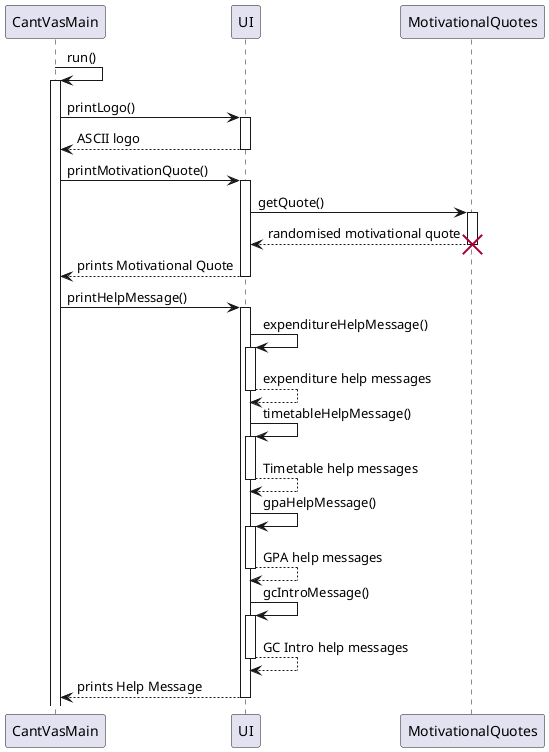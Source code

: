 @startuml
'https://plantuml.com/sequence-diagram

autoactivate on
participant "CantVasMain" as CantVasMain
participant "UI" as UI
participant "MotivationalQuotes" as MotivationalQuotes



CantVasMain -> CantVasMain: run()


CantVasMain -> UI: printLogo()
return ASCII logo


CantVasMain -> UI: printMotivationQuote()


UI -> MotivationalQuotes: getQuote()

UI <-- MotivationalQuotes: randomised motivational quote
destroy MotivationalQuotes



CantVasMain <-- UI: prints Motivational Quote

CantVasMain -> UI: printHelpMessage()

UI -> UI:expenditureHelpMessage()
return expenditure help messages
UI -> UI:timetableHelpMessage()
return Timetable help messages
UI -> UI:gpaHelpMessage()
return GPA help messages
UI -> UI:gcIntroMessage()
return GC Intro help messages
CantVasMain <-- UI: prints Help Message





@enduml
